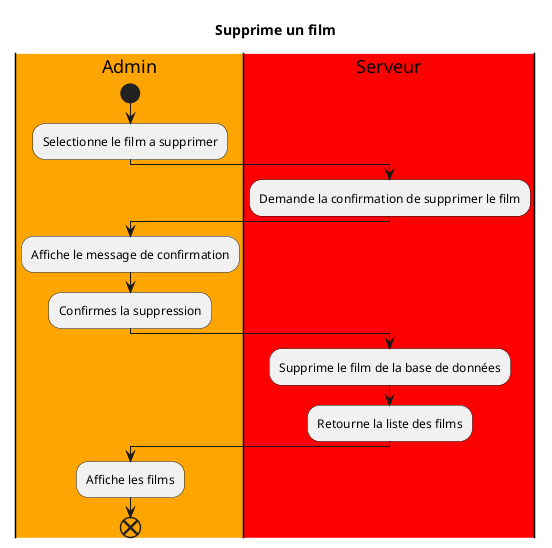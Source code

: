 @startuml CineCourts
title "Supprime un film"

|#Orange|Admin|
|#Red|Serveur|

    |Admin|
    start
    :Selectionne le film a supprimer;   
    |Serveur|
    :Demande la confirmation de supprimer le film;
    |Admin|
    :Affiche le message de confirmation;
    :Confirmes la suppression;
    |Serveur|
    :Supprime le film de la base de données;
    :Retourne la liste des films;
    |Admin|
    :Affiche les films;
    end